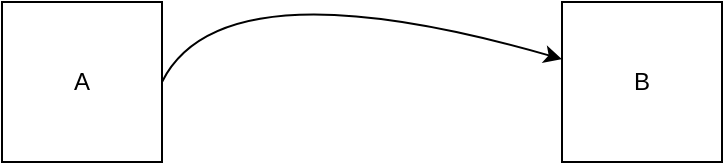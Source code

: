 <mxfile version="22.0.4" type="github">
  <diagram name="Page-1" id="4hwpKacLBD40tjai3d0y">
    <mxGraphModel dx="462" dy="723" grid="1" gridSize="10" guides="1" tooltips="1" connect="1" arrows="1" fold="1" page="1" pageScale="1" pageWidth="850" pageHeight="1100" math="0" shadow="0">
      <root>
        <mxCell id="0" />
        <mxCell id="1" parent="0" />
        <mxCell id="5zbTu5TCsgEUeui1Gff--1" value="A" style="whiteSpace=wrap;html=1;aspect=fixed;" parent="1" vertex="1">
          <mxGeometry x="80" y="80" width="80" height="80" as="geometry" />
        </mxCell>
        <mxCell id="kJCySyfubVtwQvpca8mT-2" value="" style="endArrow=classic;html=1;curved=1;" parent="1" target="kJCySyfubVtwQvpca8mT-3" edge="1">
          <mxGeometry width="50" height="50" relative="1" as="geometry">
            <mxPoint x="160" y="120" as="sourcePoint" />
            <mxPoint x="400" y="120" as="targetPoint" />
            <Array as="points">
              <mxPoint x="190" y="60" />
            </Array>
          </mxGeometry>
        </mxCell>
        <mxCell id="kJCySyfubVtwQvpca8mT-3" value="B" style="whiteSpace=wrap;html=1;aspect=fixed;" parent="1" vertex="1">
          <mxGeometry x="360" y="80" width="80" height="80" as="geometry" />
        </mxCell>
      </root>
    </mxGraphModel>
  </diagram>
</mxfile>
